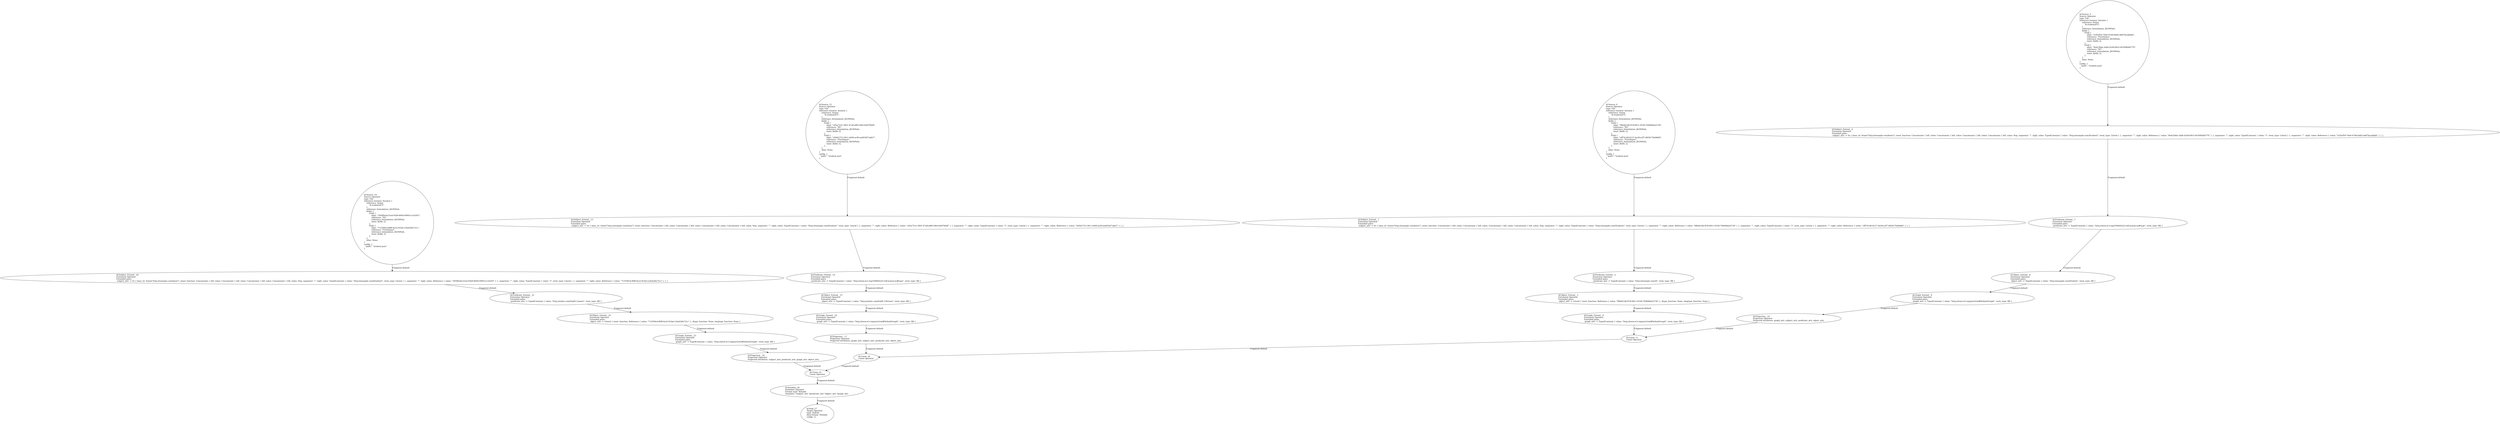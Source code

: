 digraph {
    0 [ label = "id:Source_0 \lSource Operator\ltype: File \lreference iterator: Iterator {\l    reference: Some(\l        \"$.students[*]\",\l    ),\l    reference_formulation: JSONPath,\l    fields: [\l        Field {\l            alias: \"9f6d41db-f53f-4811-8194-7b906bbcb730\",\l            reference: \"ID\",\l            reference_formulation: JSONPath,\l            inner_fields: [],\l        },\l        Field {\l            alias: \"eff74148-8127-4a38-a3f7-485917b408d0\",\l            reference: \"FirstName\",\l            reference_formulation: JSONPath,\l            inner_fields: [],\l        },\l    ],\l    alias: None,\l} \lconfig: {\l  \"path\": \"student.json\"\l}\l             " ]
    1 [ label = "id:Subject_Extend__1 \lExtension Operator\lExtended pairs: \l subject_attr -> Iri { base_iri: Some(\"http://example.com/base/\"), inner_function: Concatenate { left_value: Concatenate { left_value: Concatenate { left_value: Concatenate { left_value: Nop, separator: \"\", right_value: TypedConstant { value: \"http://example.com/Student/\", term_type: Literal } }, separator: \"\", right_value: Reference { value: \"9f6d41db-f53f-4811-8194-7b906bbcb730\" } }, separator: \"\", right_value: TypedConstant { value: \"/\", term_type: Literal } }, separator: \"\", right_value: Reference { value: \"eff74148-8127-4a38-a3f7-485917b408d0\" } } }" ]
    2 [ label = "id:Predicate_Extend__2 \lExtension Operator\lExtended pairs: \l predicate_attr -> TypedConstant { value: \"http://example.com/id\", term_type: IRI }" ]
    3 [ label = "id:Object_Extend__3 \lExtension Operator\lExtended pairs: \l object_attr -> Literal { inner_function: Reference { value: \"9f6d41db-f53f-4811-8194-7b906bbcb730\" }, dtype_function: None, langtype_function: None }" ]
    4 [ label = "id:Graph_Extend__4 \lExtension Operator\lExtended pairs: \l graph_attr -> TypedConstant { value: \"http://www.w3.org/ns/r2rml#DefaultGraph\", term_type: IRI }" ]
    5 [ label = "id:Source_5 \lSource Operator\ltype: File \lreference iterator: Iterator {\l    reference: Some(\l        \"$.students[*]\",\l    ),\l    reference_formulation: JSONPath,\l    fields: [\l        Field {\l            alias: \"2cf2ef54-79a0-47d6-bdd5-a687facabbbb\",\l            reference: \"FirstName\",\l            reference_formulation: JSONPath,\l            inner_fields: [],\l        },\l        Field {\l            alias: \"9edc5b6a-3ab6-4249-b9c5-40349fa0b770\",\l            reference: \"ID\",\l            reference_formulation: JSONPath,\l            inner_fields: [],\l        },\l    ],\l    alias: None,\l} \lconfig: {\l  \"path\": \"student.json\"\l}\l             " ]
    6 [ label = "id:Subject_Extend__6 \lExtension Operator\lExtended pairs: \l subject_attr -> Iri { base_iri: Some(\"http://example.com/base/\"), inner_function: Concatenate { left_value: Concatenate { left_value: Concatenate { left_value: Concatenate { left_value: Nop, separator: \"\", right_value: TypedConstant { value: \"http://example.com/Student/\", term_type: Literal } }, separator: \"\", right_value: Reference { value: \"9edc5b6a-3ab6-4249-b9c5-40349fa0b770\" } }, separator: \"\", right_value: TypedConstant { value: \"/\", term_type: Literal } }, separator: \"\", right_value: Reference { value: \"2cf2ef54-79a0-47d6-bdd5-a687facabbbb\" } } }" ]
    7 [ label = "id:Predicate_Extend__7 \lExtension Operator\lExtended pairs: \l predicate_attr -> TypedConstant { value: \"http://www.w3.org/1999/02/22-rdf-syntax-ns#type\", term_type: IRI }" ]
    8 [ label = "id:Object_Extend__8 \lExtension Operator\lExtended pairs: \l object_attr -> TypedConstant { value: \"http://example.com/Student\", term_type: IRI }" ]
    9 [ label = "id:Graph_Extend__9 \lExtension Operator\lExtended pairs: \l graph_attr -> TypedConstant { value: \"http://www.w3.org/ns/r2rml#DefaultGraph\", term_type: IRI }" ]
    10 [ label = "id:Projection__10 \lProjection Operator\lProjected attributes: graph_attr, subject_attr, predicate_attr, object_attr, " ]
    11 [ label = "id:Union_11 \lUnion Operator\l" ]
    12 [ label = "id:Source_12 \lSource Operator\ltype: File \lreference iterator: Iterator {\l    reference: Some(\l        \"$.students[*]\",\l    ),\l    reference_formulation: JSONPath,\l    fields: [\l        Field {\l            alias: \"c65a723c-3901-47a8-a883-68e1b49766df\",\l            reference: \"ID\",\l            reference_formulation: JSONPath,\l            inner_fields: [],\l        },\l        Field {\l            alias: \"26942753-39c1-4490-acf9-eed93927abb7\",\l            reference: \"FirstName\",\l            reference_formulation: JSONPath,\l            inner_fields: [],\l        },\l    ],\l    alias: None,\l} \lconfig: {\l  \"path\": \"student.json\"\l}\l             " ]
    13 [ label = "id:Subject_Extend__13 \lExtension Operator\lExtended pairs: \l subject_attr -> Iri { base_iri: Some(\"http://example.com/base/\"), inner_function: Concatenate { left_value: Concatenate { left_value: Concatenate { left_value: Concatenate { left_value: Nop, separator: \"\", right_value: TypedConstant { value: \"http://example.com/Student/\", term_type: Literal } }, separator: \"\", right_value: Reference { value: \"c65a723c-3901-47a8-a883-68e1b49766df\" } }, separator: \"\", right_value: TypedConstant { value: \"/\", term_type: Literal } }, separator: \"\", right_value: Reference { value: \"26942753-39c1-4490-acf9-eed93927abb7\" } } }" ]
    14 [ label = "id:Predicate_Extend__14 \lExtension Operator\lExtended pairs: \l predicate_attr -> TypedConstant { value: \"http://www.w3.org/1999/02/22-rdf-syntax-ns#type\", term_type: IRI }" ]
    15 [ label = "id:Object_Extend__15 \lExtension Operator\lExtended pairs: \l object_attr -> TypedConstant { value: \"http://xmlns.com/foaf/0.1/Person\", term_type: IRI }" ]
    16 [ label = "id:Graph_Extend__16 \lExtension Operator\lExtended pairs: \l graph_attr -> TypedConstant { value: \"http://www.w3.org/ns/r2rml#DefaultGraph\", term_type: IRI }" ]
    17 [ label = "id:Projection__17 \lProjection Operator\lProjected attributes: graph_attr, subject_attr, predicate_attr, object_attr, " ]
    18 [ label = "id:Union_18 \lUnion Operator\l" ]
    19 [ label = "id:Source_19 \lSource Operator\ltype: File \lreference iterator: Iterator {\l    reference: Some(\l        \"$.students[*]\",\l    ),\l    reference_formulation: JSONPath,\l    fields: [\l        Field {\l            alias: \"30580e4a-f1ed-45b9-8044-6995cc1c6203\",\l            reference: \"ID\",\l            reference_formulation: JSONPath,\l            inner_fields: [],\l        },\l        Field {\l            alias: \"7c5590cd-f68f-4a32-81bd-c24a428a721c\",\l            reference: \"FirstName\",\l            reference_formulation: JSONPath,\l            inner_fields: [],\l        },\l    ],\l    alias: None,\l} \lconfig: {\l  \"path\": \"student.json\"\l}\l             " ]
    20 [ label = "id:Subject_Extend__20 \lExtension Operator\lExtended pairs: \l subject_attr -> Iri { base_iri: Some(\"http://example.com/base/\"), inner_function: Concatenate { left_value: Concatenate { left_value: Concatenate { left_value: Concatenate { left_value: Nop, separator: \"\", right_value: TypedConstant { value: \"http://example.com/Student/\", term_type: Literal } }, separator: \"\", right_value: Reference { value: \"30580e4a-f1ed-45b9-8044-6995cc1c6203\" } }, separator: \"\", right_value: TypedConstant { value: \"/\", term_type: Literal } }, separator: \"\", right_value: Reference { value: \"7c5590cd-f68f-4a32-81bd-c24a428a721c\" } } }" ]
    21 [ label = "id:Predicate_Extend__21 \lExtension Operator\lExtended pairs: \l predicate_attr -> TypedConstant { value: \"http://xmlns.com/foaf/0.1/name\", term_type: IRI }" ]
    22 [ label = "id:Object_Extend__22 \lExtension Operator\lExtended pairs: \l object_attr -> Literal { inner_function: Reference { value: \"7c5590cd-f68f-4a32-81bd-c24a428a721c\" }, dtype_function: None, langtype_function: None }" ]
    23 [ label = "id:Graph_Extend__23 \lExtension Operator\lExtended pairs: \l graph_attr -> TypedConstant { value: \"http://www.w3.org/ns/r2rml#DefaultGraph\", term_type: IRI }" ]
    24 [ label = "id:Projection__24 \lProjection Operator\lProjected attributes: subject_attr, predicate_attr, graph_attr, object_attr, " ]
    25 [ label = "id:Union_25 \lUnion Operator\l" ]
    26 [ label = "id:Serialize_26 \lSerializer Operator\lFormat type: NQuads\lTemplate: ?subject_attr ?predicate_attr ?object_attr ?graph_attr ." ]
    27 [ label = "id:Sink_27 \lTarget Operator\ltype: StdOut \ldata format: NQuads \lconfig: {}\l             " ]
    0 -> 1 [ label = "Fragment:default" ]
    1 -> 2 [ label = "Fragment:default" ]
    2 -> 3 [ label = "Fragment:default" ]
    3 -> 4 [ label = "Fragment:default" ]
    5 -> 6 [ label = "Fragment:default" ]
    6 -> 7 [ label = "Fragment:default" ]
    7 -> 8 [ label = "Fragment:default" ]
    8 -> 9 [ label = "Fragment:default" ]
    9 -> 10 [ label = "Fragment:default" ]
    4 -> 11 [ label = "Fragment:default" ]
    10 -> 11 [ label = "Fragment:default" ]
    12 -> 13 [ label = "Fragment:default" ]
    13 -> 14 [ label = "Fragment:default" ]
    14 -> 15 [ label = "Fragment:default" ]
    15 -> 16 [ label = "Fragment:default" ]
    16 -> 17 [ label = "Fragment:default" ]
    11 -> 18 [ label = "Fragment:default" ]
    17 -> 18 [ label = "Fragment:default" ]
    19 -> 20 [ label = "Fragment:default" ]
    20 -> 21 [ label = "Fragment:default" ]
    21 -> 22 [ label = "Fragment:default" ]
    22 -> 23 [ label = "Fragment:default" ]
    23 -> 24 [ label = "Fragment:default" ]
    18 -> 25 [ label = "Fragment:default" ]
    24 -> 25 [ label = "Fragment:default" ]
    25 -> 26 [ label = "Fragment:default" ]
    26 -> 27 [ label = "Fragment:default" ]
}
